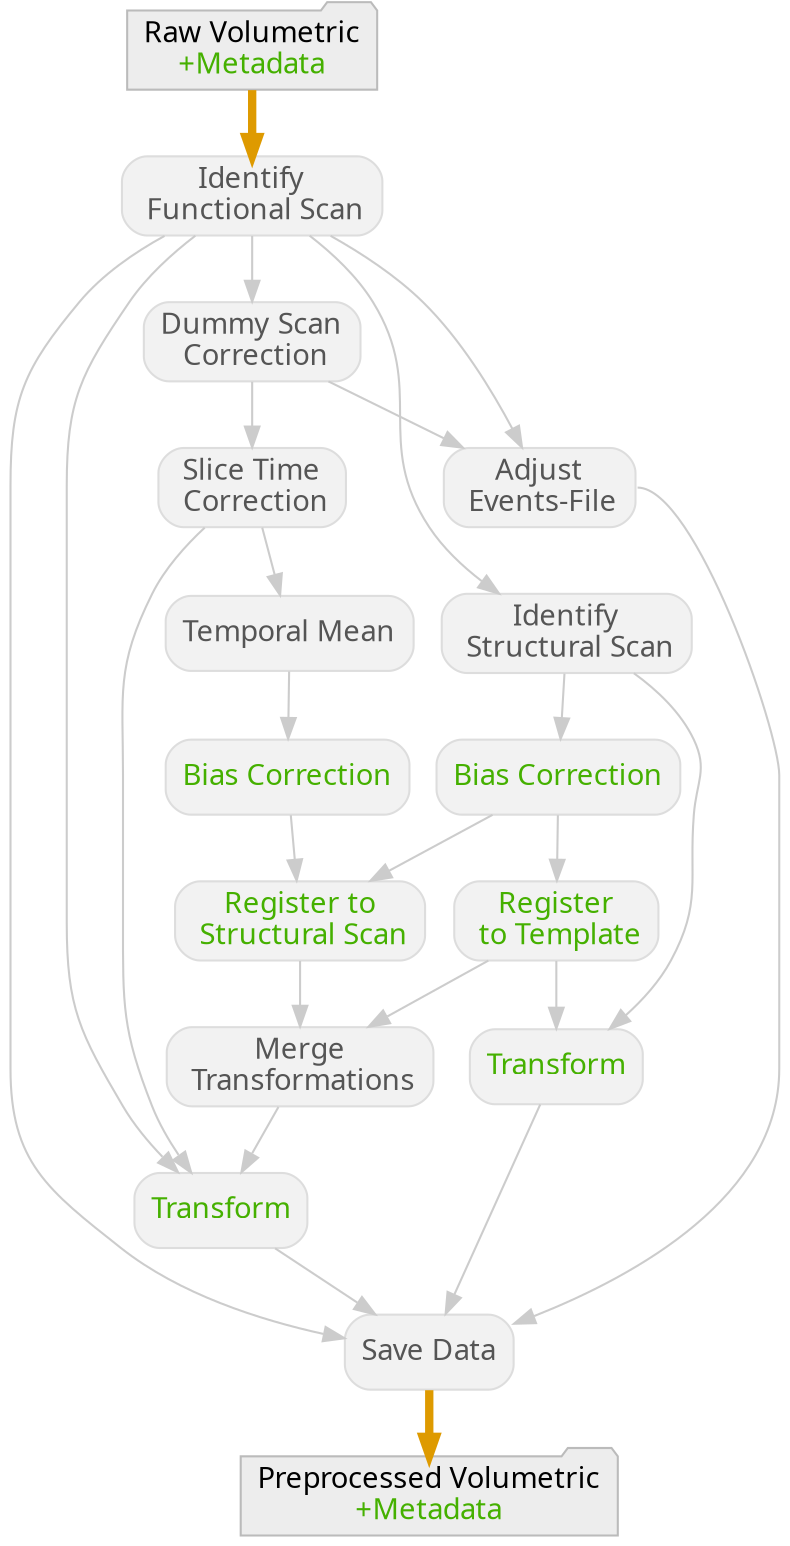 digraph generic_work{
  graph [pad="0.07", nodesep="0.175", ranksep="0.45"];
  node [fontname = "sans", style="filled,rounded", shape="box"];
  edge [fontname = "sans", color=gray80];
  generic_work_get_f_scan[label="Identify\n Functional Scan", color="#DDDDDD", fillcolor=grey95, fontcolor="#555555"];
  generic_work_get_s_scan[label="Identify\n Structural Scan", color="#DDDDDD", fillcolor=grey95, fontcolor="#555555"];
  generic_work_s_biascorrect[label="Bias Correction", color="#DDDDDD", fillcolor=grey95, fontcolor="#45B000"];
  generic_work_s_register[label="Register\n to Template", color="#DDDDDD", fillcolor=grey95, fontcolor="#45B000"];
  generic_work_s_warp[label="Transform", color="#DDDDDD", fillcolor=grey95, fontcolor="#45B000"];
  generic_work_dummy_scans[label="Dummy Scan\n Correction", color="#DDDDDD", fillcolor=grey95, fontcolor="#555555"];
  generic_work_slicetimer[label="Slice Time\n Correction", color="#DDDDDD", fillcolor=grey95, fontcolor="#555555"];
  generic_work_temporal_mean[label="Temporal Mean", color="#DDDDDD", fillcolor=grey95, fontcolor="#555555"];
  generic_work_f_biascorrect[label="Bias Correction", color="#DDDDDD", fillcolor=grey95, fontcolor="#45B000"];
  generic_work_f_register[label="Register to\n Structural Scan", color="#DDDDDD", fillcolor=grey95, fontcolor="#45B000"];
  generic_work_merge[label="Merge\n Transformations", color="#DDDDDD", fillcolor=grey95, fontcolor="#555555"];
  generic_work_f_warp[label="Transform", color="#DDDDDD", fillcolor=grey95, fontcolor="#45B000"];
  generic_work_events_file[label="Adjust\n Events-File", color="#DDDDDD", fillcolor=grey95, fontcolor="#555555"];
  generic_work_datasink[label="Save Data", color="#DDDDDD", fillcolor=grey95, fontcolor="#555555"];
  d[
      label=<Raw Volumetric<BR/><FONT COLOR="#45B000">+Metadata</FONT>>,
      shape=folder, color="#BBBBBB", fillcolor=grey93,
      ];
  e[
      label=<Preprocessed Volumetric<BR/><FONT COLOR="#45B000">+Metadata</FONT>>,
      shape=folder, color="#BBBBBB", fillcolor=grey93,
      ];
  d -> generic_work_get_f_scan [arrowsize=0.9, penwidth=4, color="#DE9A00"];
  generic_work_get_f_scan -> generic_work_f_warp;
  generic_work_get_f_scan -> generic_work_dummy_scans;
  generic_work_get_f_scan -> generic_work_datasink;
  generic_work_get_f_scan -> generic_work_get_s_scan;
  generic_work_get_f_scan -> generic_work_events_file;
  generic_work_get_s_scan -> generic_work_s_warp;
  generic_work_get_s_scan -> generic_work_s_biascorrect;
  generic_work_s_biascorrect -> generic_work_s_register;
  generic_work_s_biascorrect -> generic_work_f_register;
  generic_work_s_register -> generic_work_s_warp;
  generic_work_s_register -> generic_work_merge;
  generic_work_s_warp -> generic_work_datasink;
  generic_work_dummy_scans -> generic_work_events_file;
  generic_work_dummy_scans -> generic_work_slicetimer;
  generic_work_slicetimer -> generic_work_f_warp;
  generic_work_slicetimer -> generic_work_temporal_mean;
  generic_work_temporal_mean -> generic_work_f_biascorrect;
  generic_work_f_biascorrect -> generic_work_f_register;
  generic_work_f_register -> generic_work_merge;
  generic_work_merge -> generic_work_f_warp;
  generic_work_f_warp -> generic_work_datasink;
  generic_work_events_file:e -> generic_work_datasink;
  generic_work_datasink -> e [arrowsize=0.9, penwidth=4, color="#DE9A00"];
}

